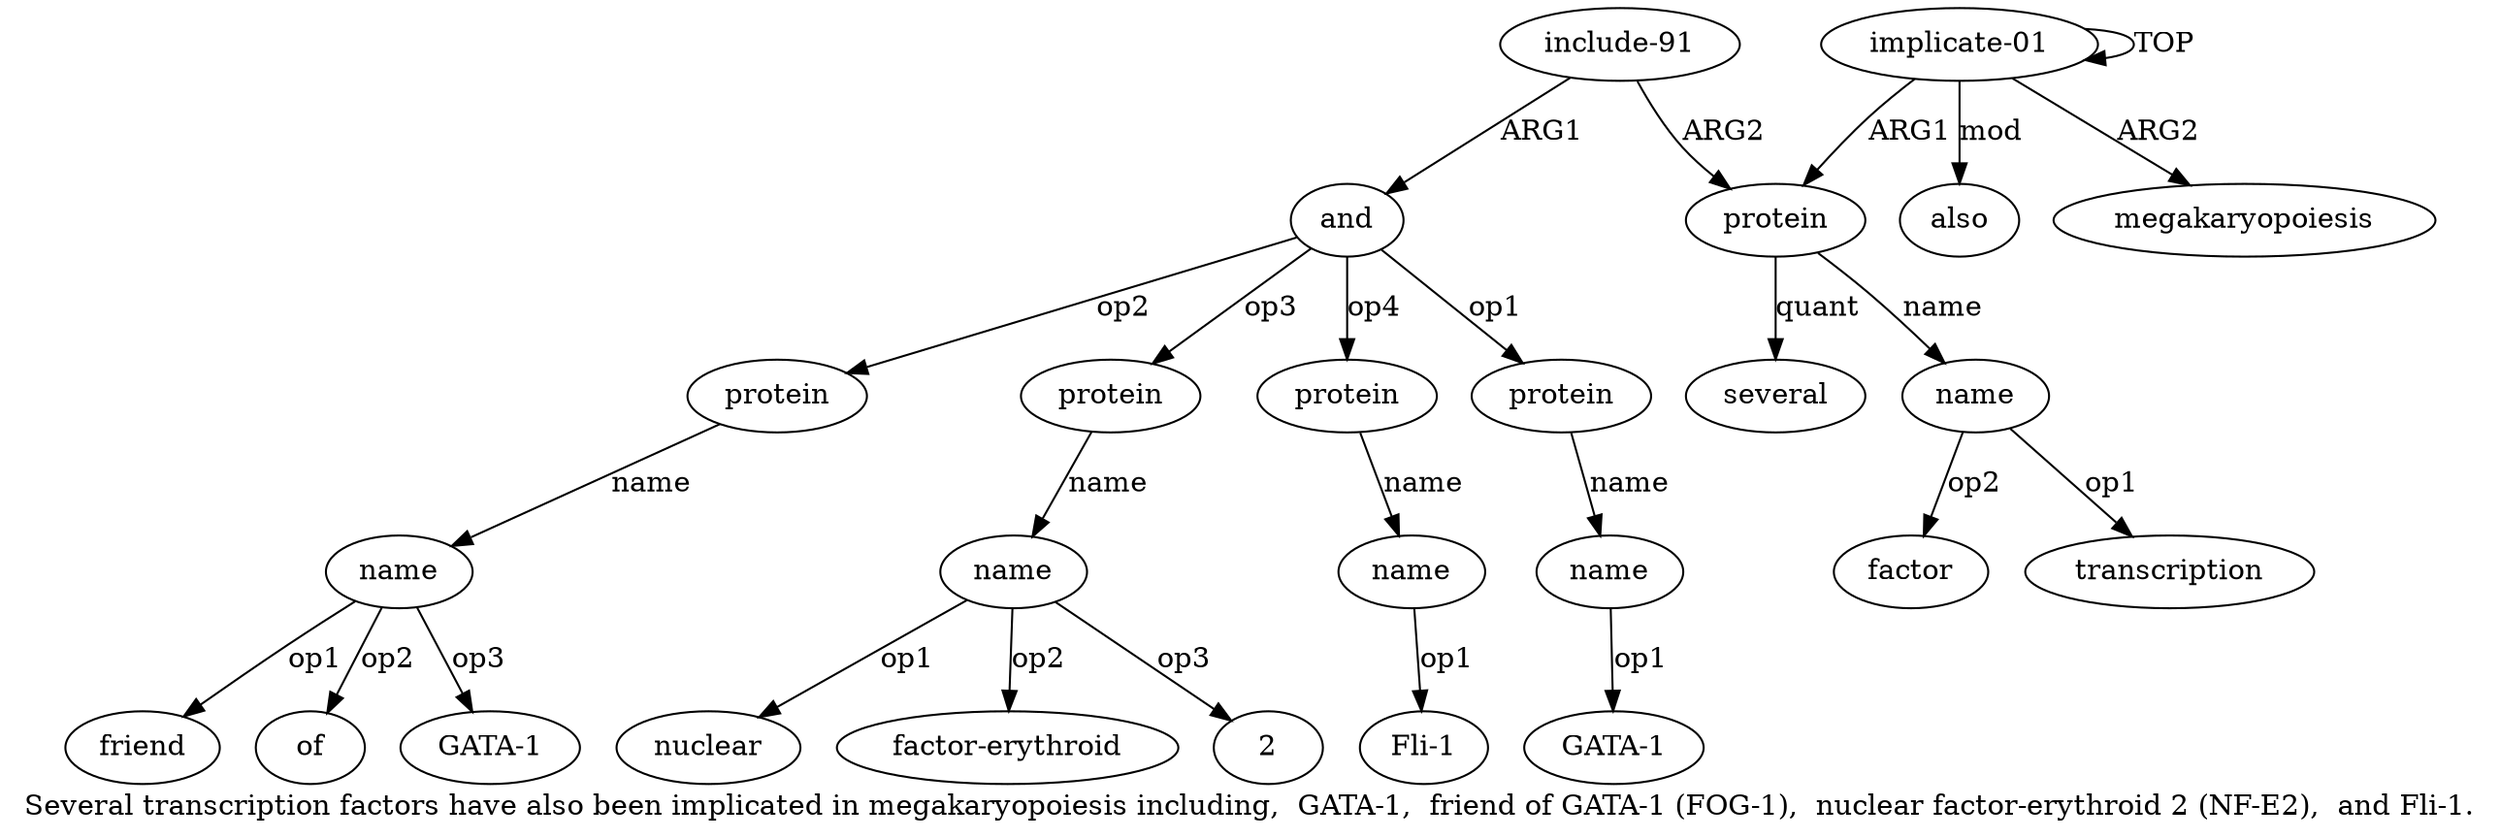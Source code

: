 digraph  {
	graph [label="Several transcription factors have also been implicated in megakaryopoiesis including,  GATA-1,  friend of GATA-1 (FOG-1),  nuclear \
factor-erythroid 2 (NF-E2),  and Fli-1."];
	node [label="\N"];
	"a9 friend"	 [color=black,
		gold_ind=-1,
		gold_label=friend,
		label=friend,
		test_ind=-1,
		test_label=friend];
	"a9 of"	 [color=black,
		gold_ind=-1,
		gold_label=of,
		label=of,
		test_ind=-1,
		test_label=of];
	"a2 factor"	 [color=black,
		gold_ind=-1,
		gold_label=factor,
		label=factor,
		test_ind=-1,
		test_label=factor];
	"a11 nuclear"	 [color=black,
		gold_ind=-1,
		gold_label=nuclear,
		label=nuclear,
		test_ind=-1,
		test_label=nuclear];
	"a9 GATA-1"	 [color=black,
		gold_ind=-1,
		gold_label="GATA-1",
		label="GATA-1",
		test_ind=-1,
		test_label="GATA-1"];
	"a7 GATA-1"	 [color=black,
		gold_ind=-1,
		gold_label="GATA-1",
		label="GATA-1",
		test_ind=-1,
		test_label="GATA-1"];
	a15	 [color=black,
		gold_ind=15,
		gold_label=also,
		label=also,
		test_ind=15,
		test_label=also];
	a14	 [color=black,
		gold_ind=14,
		gold_label=megakaryopoiesis,
		label=megakaryopoiesis,
		test_ind=14,
		test_label=megakaryopoiesis];
	a11	 [color=black,
		gold_ind=11,
		gold_label=name,
		label=name,
		test_ind=11,
		test_label=name];
	a11 -> "a11 nuclear" [key=0,
	color=black,
	gold_label=op1,
	label=op1,
	test_label=op1];
"a11 factor-erythroid" [color=black,
	gold_ind=-1,
	gold_label="factor-erythroid",
	label="factor-erythroid",
	test_ind=-1,
	test_label="factor-erythroid"];
a11 -> "a11 factor-erythroid" [key=0,
color=black,
gold_label=op2,
label=op2,
test_label=op2];
"a11 2" [color=black,
gold_ind=-1,
gold_label=2,
label=2,
test_ind=-1,
test_label=2];
a11 -> "a11 2" [key=0,
color=black,
gold_label=op3,
label=op3,
test_label=op3];
a10 [color=black,
gold_ind=10,
gold_label=protein,
label=protein,
test_ind=10,
test_label=protein];
a10 -> a11 [key=0,
color=black,
gold_label=name,
label=name,
test_label=name];
a13 [color=black,
gold_ind=13,
gold_label=name,
label=name,
test_ind=13,
test_label=name];
"a13 Fli-1" [color=black,
gold_ind=-1,
gold_label="Fli-1",
label="Fli-1",
test_ind=-1,
test_label="Fli-1"];
a13 -> "a13 Fli-1" [key=0,
color=black,
gold_label=op1,
label=op1,
test_label=op1];
a12 [color=black,
gold_ind=12,
gold_label=protein,
label=protein,
test_ind=12,
test_label=protein];
a12 -> a13 [key=0,
color=black,
gold_label=name,
label=name,
test_label=name];
a1 [color=black,
gold_ind=1,
gold_label=protein,
label=protein,
test_ind=1,
test_label=protein];
a3 [color=black,
gold_ind=3,
gold_label=several,
label=several,
test_ind=3,
test_label=several];
a1 -> a3 [key=0,
color=black,
gold_label=quant,
label=quant,
test_label=quant];
a2 [color=black,
gold_ind=2,
gold_label=name,
label=name,
test_ind=2,
test_label=name];
a1 -> a2 [key=0,
color=black,
gold_label=name,
label=name,
test_label=name];
"a2 transcription" [color=black,
gold_ind=-1,
gold_label=transcription,
label=transcription,
test_ind=-1,
test_label=transcription];
a2 -> "a2 factor" [key=0,
color=black,
gold_label=op2,
label=op2,
test_label=op2];
a2 -> "a2 transcription" [key=0,
color=black,
gold_label=op1,
label=op1,
test_label=op1];
a5 [color=black,
gold_ind=5,
gold_label=and,
label=and,
test_ind=5,
test_label=and];
a5 -> a10 [key=0,
color=black,
gold_label=op3,
label=op3,
test_label=op3];
a5 -> a12 [key=0,
color=black,
gold_label=op4,
label=op4,
test_label=op4];
a6 [color=black,
gold_ind=6,
gold_label=protein,
label=protein,
test_ind=6,
test_label=protein];
a5 -> a6 [key=0,
color=black,
gold_label=op1,
label=op1,
test_label=op1];
a8 [color=black,
gold_ind=8,
gold_label=protein,
label=protein,
test_ind=8,
test_label=protein];
a5 -> a8 [key=0,
color=black,
gold_label=op2,
label=op2,
test_label=op2];
a4 [color=black,
gold_ind=4,
gold_label="include-91",
label="include-91",
test_ind=4,
test_label="include-91"];
a4 -> a1 [key=0,
color=black,
gold_label=ARG2,
label=ARG2,
test_label=ARG2];
a4 -> a5 [key=0,
color=black,
gold_label=ARG1,
label=ARG1,
test_label=ARG1];
a7 [color=black,
gold_ind=7,
gold_label=name,
label=name,
test_ind=7,
test_label=name];
a7 -> "a7 GATA-1" [key=0,
color=black,
gold_label=op1,
label=op1,
test_label=op1];
a6 -> a7 [key=0,
color=black,
gold_label=name,
label=name,
test_label=name];
a9 [color=black,
gold_ind=9,
gold_label=name,
label=name,
test_ind=9,
test_label=name];
a9 -> "a9 friend" [key=0,
color=black,
gold_label=op1,
label=op1,
test_label=op1];
a9 -> "a9 of" [key=0,
color=black,
gold_label=op2,
label=op2,
test_label=op2];
a9 -> "a9 GATA-1" [key=0,
color=black,
gold_label=op3,
label=op3,
test_label=op3];
a8 -> a9 [key=0,
color=black,
gold_label=name,
label=name,
test_label=name];
a0 [color=black,
gold_ind=0,
gold_label="implicate-01",
label="implicate-01",
test_ind=0,
test_label="implicate-01"];
a0 -> a15 [key=0,
color=black,
gold_label=mod,
label=mod,
test_label=mod];
a0 -> a14 [key=0,
color=black,
gold_label=ARG2,
label=ARG2,
test_label=ARG2];
a0 -> a1 [key=0,
color=black,
gold_label=ARG1,
label=ARG1,
test_label=ARG1];
a0 -> a0 [key=0,
color=black,
gold_label=TOP,
label=TOP,
test_label=TOP];
}
